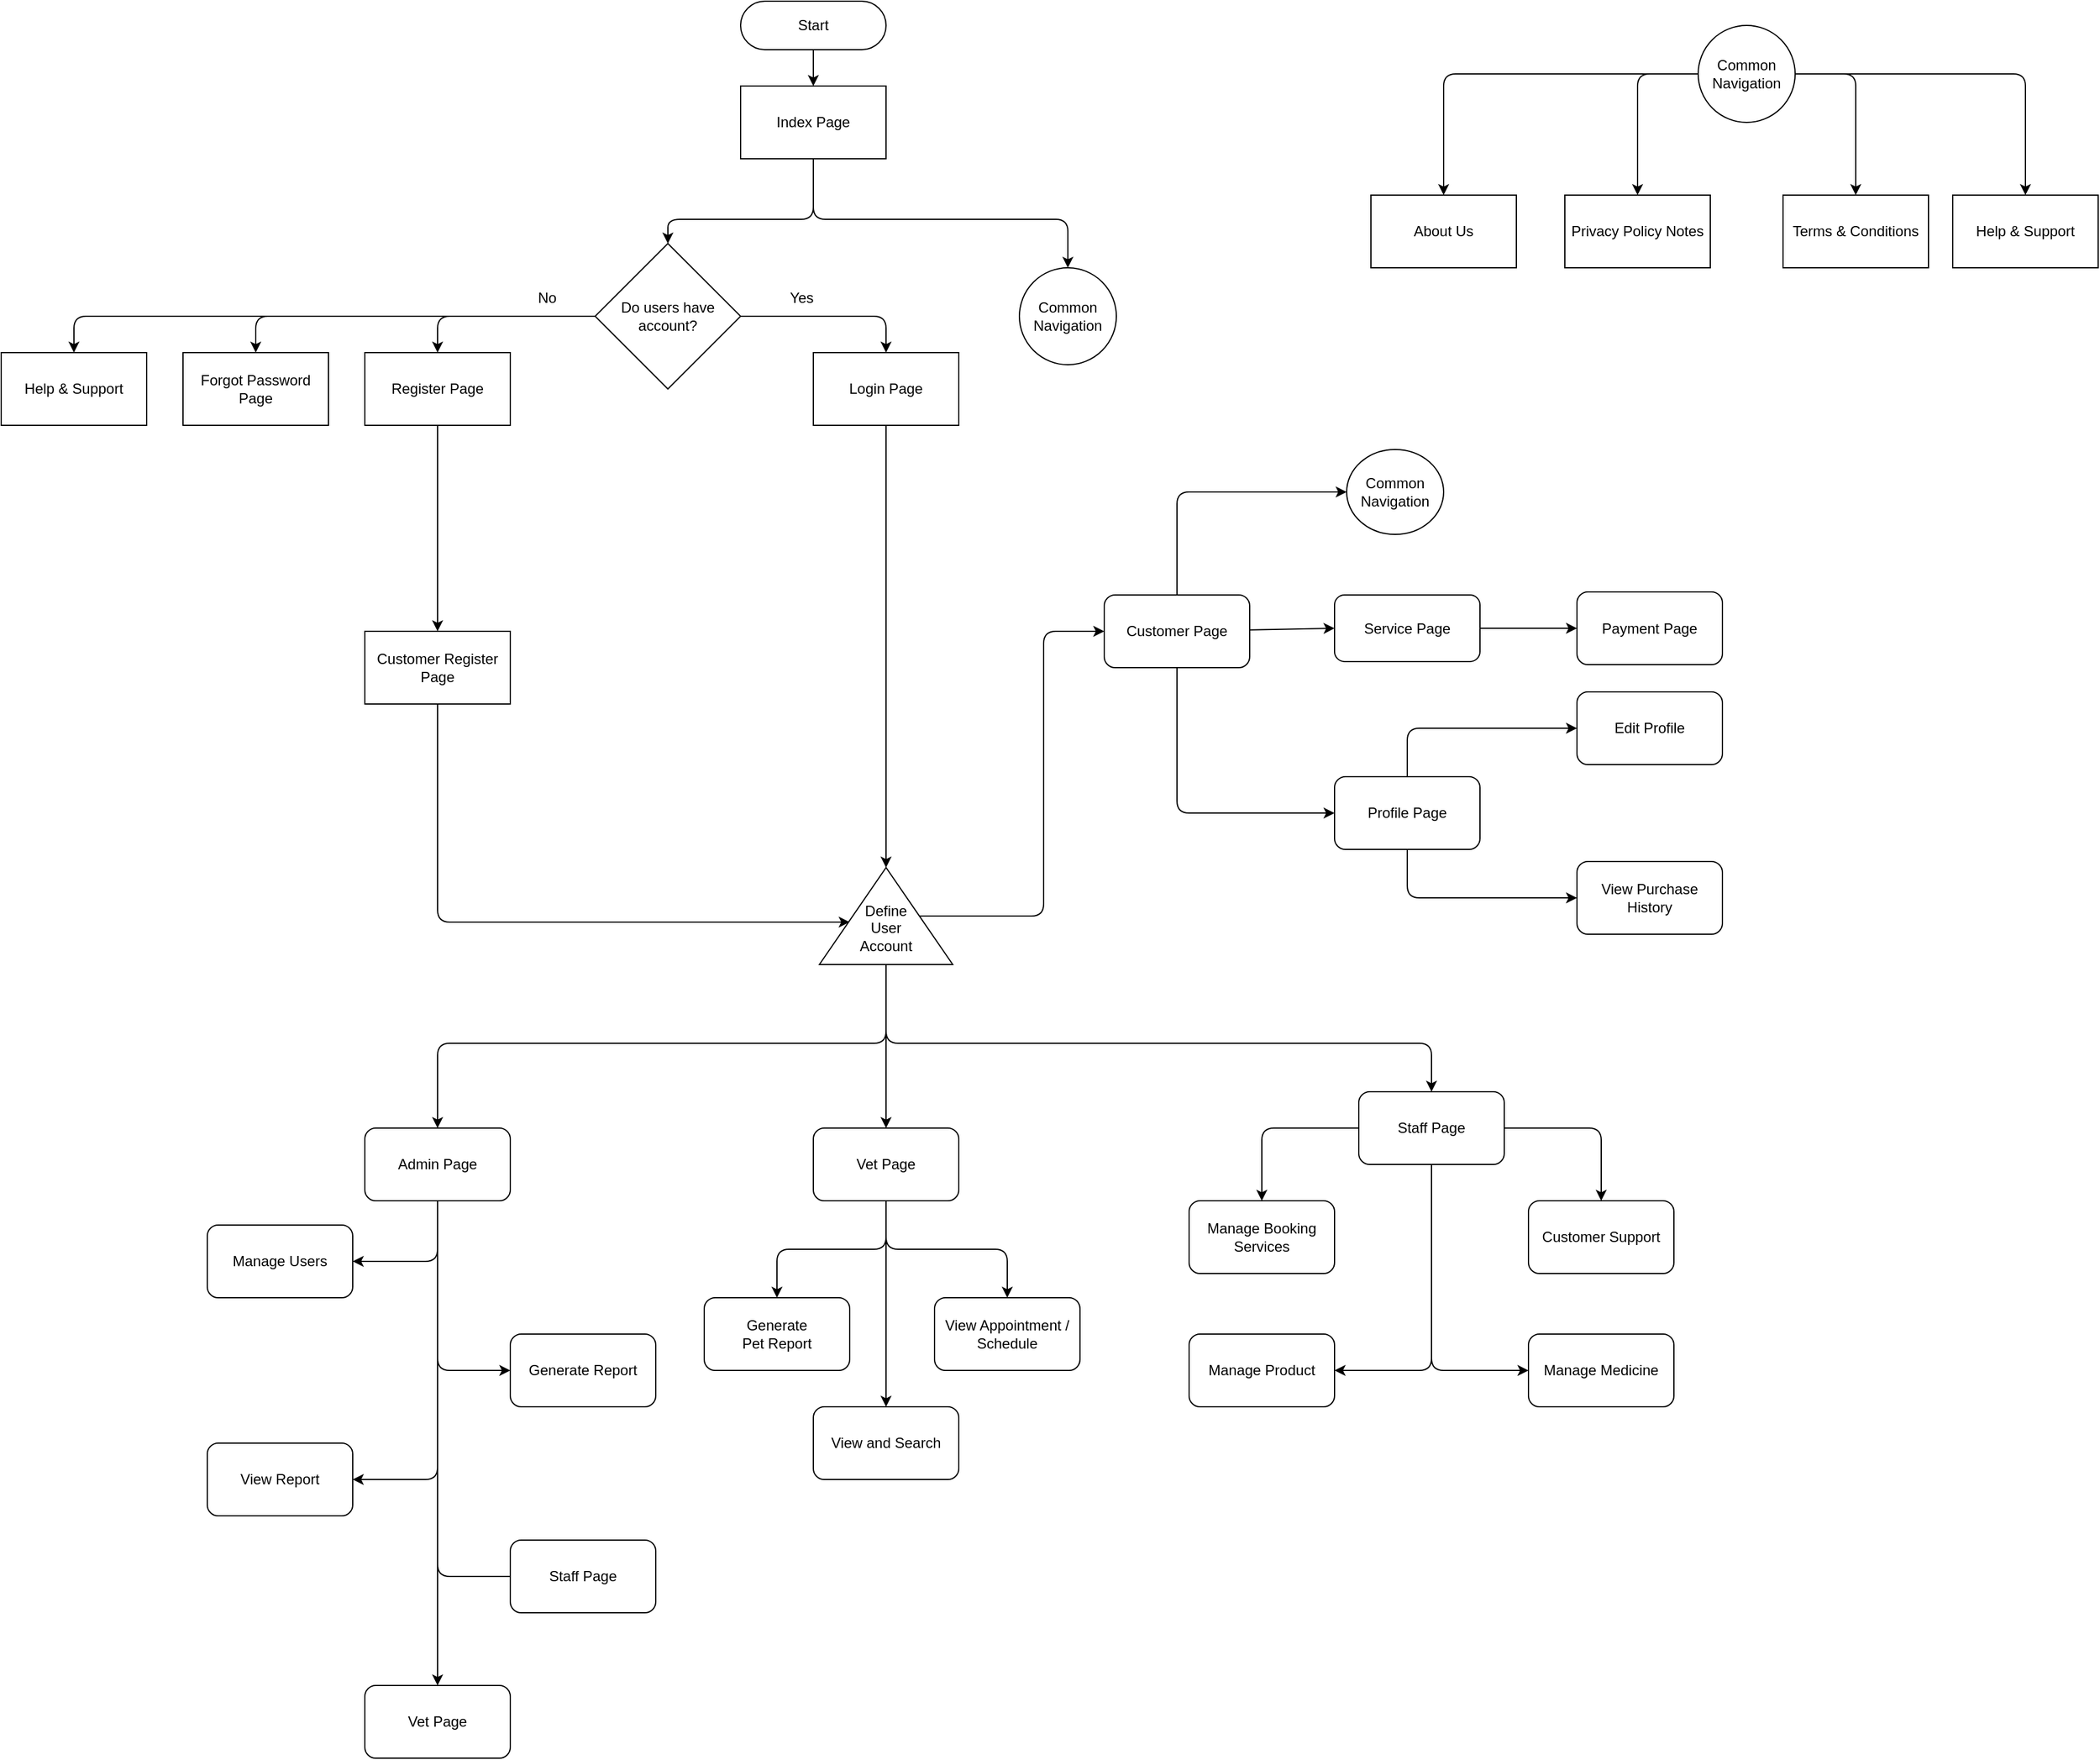 <mxfile>
    <diagram id="dfRwHKBlENW-d8Ourb-T" name="Flowchart">
        <mxGraphModel dx="1892" dy="568" grid="1" gridSize="10" guides="1" tooltips="1" connect="1" arrows="1" fold="1" page="1" pageScale="1" pageWidth="850" pageHeight="1100" math="0" shadow="0">
            <root>
                <mxCell id="0"/>
                <mxCell id="1" parent="0"/>
                <mxCell id="6" value="" style="edgeStyle=none;html=1;" parent="1" source="2" target="5" edge="1">
                    <mxGeometry relative="1" as="geometry"/>
                </mxCell>
                <mxCell id="2" value="Start" style="rounded=1;whiteSpace=wrap;html=1;arcSize=50;" parent="1" vertex="1">
                    <mxGeometry x="350" y="20" width="120" height="40" as="geometry"/>
                </mxCell>
                <mxCell id="8" value="" style="edgeStyle=none;html=1;" parent="1" source="5" target="7" edge="1">
                    <mxGeometry relative="1" as="geometry">
                        <Array as="points">
                            <mxPoint x="410" y="200"/>
                            <mxPoint x="620" y="200"/>
                        </Array>
                    </mxGeometry>
                </mxCell>
                <mxCell id="12" value="" style="edgeStyle=none;html=1;" parent="1" source="5" target="11" edge="1">
                    <mxGeometry relative="1" as="geometry">
                        <Array as="points">
                            <mxPoint x="410" y="200"/>
                            <mxPoint x="290" y="200"/>
                        </Array>
                    </mxGeometry>
                </mxCell>
                <mxCell id="5" value="Index Page" style="whiteSpace=wrap;html=1;rounded=1;arcSize=0;" parent="1" vertex="1">
                    <mxGeometry x="350" y="90" width="120" height="60" as="geometry"/>
                </mxCell>
                <mxCell id="7" value="Common Navigation" style="ellipse;whiteSpace=wrap;html=1;rounded=1;arcSize=0;" parent="1" vertex="1">
                    <mxGeometry x="580" y="240" width="80" height="80" as="geometry"/>
                </mxCell>
                <mxCell id="14" value="" style="edgeStyle=none;html=1;" parent="1" source="11" target="13" edge="1">
                    <mxGeometry relative="1" as="geometry">
                        <Array as="points">
                            <mxPoint x="-200" y="280"/>
                        </Array>
                    </mxGeometry>
                </mxCell>
                <mxCell id="16" value="" style="edgeStyle=none;html=1;" parent="1" source="11" target="15" edge="1">
                    <mxGeometry relative="1" as="geometry">
                        <Array as="points">
                            <mxPoint x="-50" y="280"/>
                        </Array>
                    </mxGeometry>
                </mxCell>
                <mxCell id="18" value="" style="edgeStyle=none;html=1;" parent="1" source="11" target="17" edge="1">
                    <mxGeometry relative="1" as="geometry">
                        <Array as="points">
                            <mxPoint x="100" y="280"/>
                        </Array>
                    </mxGeometry>
                </mxCell>
                <mxCell id="20" value="" style="edgeStyle=none;html=1;" parent="1" source="11" target="19" edge="1">
                    <mxGeometry relative="1" as="geometry">
                        <Array as="points">
                            <mxPoint x="470" y="280"/>
                        </Array>
                    </mxGeometry>
                </mxCell>
                <mxCell id="11" value="Do users have account?" style="rhombus;whiteSpace=wrap;html=1;rounded=1;arcSize=0;" parent="1" vertex="1">
                    <mxGeometry x="230" y="220" width="120" height="120" as="geometry"/>
                </mxCell>
                <mxCell id="13" value="Help &amp;amp; Support" style="whiteSpace=wrap;html=1;rounded=1;arcSize=0;" parent="1" vertex="1">
                    <mxGeometry x="-260" y="310" width="120" height="60" as="geometry"/>
                </mxCell>
                <mxCell id="15" value="Forgot Password Page" style="whiteSpace=wrap;html=1;rounded=1;arcSize=0;" parent="1" vertex="1">
                    <mxGeometry x="-110" y="310" width="120" height="60" as="geometry"/>
                </mxCell>
                <mxCell id="25" value="" style="edgeStyle=none;html=1;" parent="1" source="17" target="29" edge="1">
                    <mxGeometry relative="1" as="geometry">
                        <mxPoint x="100" y="420" as="targetPoint"/>
                    </mxGeometry>
                </mxCell>
                <mxCell id="17" value="Register Page" style="whiteSpace=wrap;html=1;rounded=1;arcSize=0;" parent="1" vertex="1">
                    <mxGeometry x="40" y="310" width="120" height="60" as="geometry"/>
                </mxCell>
                <mxCell id="43" value="" style="edgeStyle=none;html=1;entryX=1;entryY=0.5;entryDx=0;entryDy=0;" parent="1" source="19" target="46" edge="1">
                    <mxGeometry relative="1" as="geometry">
                        <mxPoint x="470" y="450" as="targetPoint"/>
                    </mxGeometry>
                </mxCell>
                <mxCell id="19" value="Login Page" style="whiteSpace=wrap;html=1;rounded=1;arcSize=0;" parent="1" vertex="1">
                    <mxGeometry x="410" y="310" width="120" height="60" as="geometry"/>
                </mxCell>
                <mxCell id="21" value="Yes" style="text;html=1;align=center;verticalAlign=middle;resizable=0;points=[];autosize=1;strokeColor=none;fillColor=none;" parent="1" vertex="1">
                    <mxGeometry x="380" y="250" width="40" height="30" as="geometry"/>
                </mxCell>
                <mxCell id="23" value="No" style="text;html=1;align=center;verticalAlign=middle;resizable=0;points=[];autosize=1;strokeColor=none;fillColor=none;" parent="1" vertex="1">
                    <mxGeometry x="170" y="250" width="40" height="30" as="geometry"/>
                </mxCell>
                <mxCell id="107" style="edgeStyle=none;html=1;entryX=0.438;entryY=0.227;entryDx=0;entryDy=0;entryPerimeter=0;" parent="1" source="29" target="46" edge="1">
                    <mxGeometry relative="1" as="geometry">
                        <Array as="points">
                            <mxPoint x="100" y="780"/>
                            <mxPoint x="290" y="780"/>
                        </Array>
                    </mxGeometry>
                </mxCell>
                <mxCell id="29" value="Customer Register Page" style="whiteSpace=wrap;html=1;rounded=1;arcSize=0;" parent="1" vertex="1">
                    <mxGeometry x="40" y="540" width="120" height="60" as="geometry"/>
                </mxCell>
                <mxCell id="64" value="" style="edgeStyle=none;html=1;" parent="1" source="46" target="63" edge="1">
                    <mxGeometry relative="1" as="geometry"/>
                </mxCell>
                <mxCell id="46" value="" style="triangle;whiteSpace=wrap;html=1;rotation=-90;" parent="1" vertex="1">
                    <mxGeometry x="430" y="720" width="80" height="110" as="geometry"/>
                </mxCell>
                <mxCell id="50" value="" style="edgeStyle=none;html=1;" parent="1" source="46" target="49" edge="1">
                    <mxGeometry relative="1" as="geometry">
                        <Array as="points">
                            <mxPoint x="600" y="775"/>
                            <mxPoint x="600" y="680"/>
                            <mxPoint x="600" y="540"/>
                        </Array>
                    </mxGeometry>
                </mxCell>
                <mxCell id="54" value="" style="edgeStyle=none;html=1;" parent="1" target="57" edge="1">
                    <mxGeometry relative="1" as="geometry">
                        <mxPoint x="470" y="815" as="sourcePoint"/>
                        <mxPoint x="470" y="840" as="targetPoint"/>
                        <Array as="points">
                            <mxPoint x="470" y="880"/>
                            <mxPoint x="180" y="880"/>
                            <mxPoint x="100" y="880"/>
                        </Array>
                    </mxGeometry>
                </mxCell>
                <mxCell id="79" style="edgeStyle=none;html=1;entryX=0.5;entryY=0;entryDx=0;entryDy=0;exitX=0;exitY=0.5;exitDx=0;exitDy=0;" parent="1" source="46" target="55" edge="1">
                    <mxGeometry relative="1" as="geometry">
                        <mxPoint x="470" y="820" as="sourcePoint"/>
                        <Array as="points">
                            <mxPoint x="470" y="880"/>
                            <mxPoint x="920" y="880"/>
                        </Array>
                    </mxGeometry>
                </mxCell>
                <mxCell id="47" value="Define User Account" style="text;strokeColor=none;align=center;fillColor=none;html=1;verticalAlign=middle;whiteSpace=wrap;rounded=0;" parent="1" vertex="1">
                    <mxGeometry x="440" y="760" width="60" height="50" as="geometry"/>
                </mxCell>
                <mxCell id="59" value="" style="edgeStyle=none;html=1;" parent="1" source="49" target="58" edge="1">
                    <mxGeometry relative="1" as="geometry">
                        <Array as="points">
                            <mxPoint x="710" y="465"/>
                            <mxPoint x="710" y="425"/>
                        </Array>
                    </mxGeometry>
                </mxCell>
                <mxCell id="69" value="" style="edgeStyle=none;html=1;entryX=0;entryY=0.5;entryDx=0;entryDy=0;" parent="1" source="49" target="68" edge="1">
                    <mxGeometry relative="1" as="geometry"/>
                </mxCell>
                <mxCell id="71" value="" style="edgeStyle=none;html=1;" parent="1" source="49" target="70" edge="1">
                    <mxGeometry relative="1" as="geometry">
                        <Array as="points">
                            <mxPoint x="710" y="690"/>
                        </Array>
                    </mxGeometry>
                </mxCell>
                <mxCell id="49" value="Customer Page" style="rounded=1;whiteSpace=wrap;html=1;" parent="1" vertex="1">
                    <mxGeometry x="650" y="510" width="120" height="60" as="geometry"/>
                </mxCell>
                <mxCell id="81" value="" style="edgeStyle=none;html=1;" parent="1" source="55" target="80" edge="1">
                    <mxGeometry relative="1" as="geometry">
                        <Array as="points">
                            <mxPoint x="1060" y="950"/>
                        </Array>
                    </mxGeometry>
                </mxCell>
                <mxCell id="83" value="" style="edgeStyle=none;html=1;" parent="1" source="55" target="82" edge="1">
                    <mxGeometry relative="1" as="geometry">
                        <Array as="points">
                            <mxPoint x="780" y="950"/>
                        </Array>
                    </mxGeometry>
                </mxCell>
                <mxCell id="118" value="" style="edgeStyle=none;html=1;" parent="1" source="55" target="117" edge="1">
                    <mxGeometry relative="1" as="geometry">
                        <Array as="points">
                            <mxPoint x="920" y="1150"/>
                        </Array>
                    </mxGeometry>
                </mxCell>
                <mxCell id="119" style="edgeStyle=none;html=1;" parent="1" source="55" target="120" edge="1">
                    <mxGeometry relative="1" as="geometry">
                        <mxPoint x="1010" y="1150" as="targetPoint"/>
                        <Array as="points">
                            <mxPoint x="920" y="1150"/>
                        </Array>
                    </mxGeometry>
                </mxCell>
                <mxCell id="55" value="Staff Page" style="rounded=1;whiteSpace=wrap;html=1;" parent="1" vertex="1">
                    <mxGeometry x="860" y="920" width="120" height="60" as="geometry"/>
                </mxCell>
                <mxCell id="89" value="" style="edgeStyle=none;html=1;" parent="1" source="57" target="88" edge="1">
                    <mxGeometry relative="1" as="geometry">
                        <Array as="points">
                            <mxPoint x="100" y="1060"/>
                        </Array>
                    </mxGeometry>
                </mxCell>
                <mxCell id="93" value="" style="edgeStyle=none;html=1;" parent="1" source="57" target="92" edge="1">
                    <mxGeometry relative="1" as="geometry">
                        <Array as="points">
                            <mxPoint x="100" y="1150"/>
                        </Array>
                    </mxGeometry>
                </mxCell>
                <mxCell id="95" value="" style="edgeStyle=none;html=1;" parent="1" source="57" target="94" edge="1">
                    <mxGeometry relative="1" as="geometry">
                        <Array as="points">
                            <mxPoint x="100" y="1240"/>
                        </Array>
                    </mxGeometry>
                </mxCell>
                <mxCell id="110" style="edgeStyle=none;html=1;" parent="1" source="57" target="113" edge="1">
                    <mxGeometry relative="1" as="geometry">
                        <mxPoint x="30" y="1400" as="targetPoint"/>
                        <Array as="points">
                            <mxPoint x="100" y="1400"/>
                        </Array>
                    </mxGeometry>
                </mxCell>
                <mxCell id="111" style="edgeStyle=none;html=1;entryX=1;entryY=0.5;entryDx=0;entryDy=0;" parent="1" source="57" target="112" edge="1">
                    <mxGeometry relative="1" as="geometry">
                        <mxPoint x="40" y="1320" as="targetPoint"/>
                        <Array as="points">
                            <mxPoint x="100" y="1320"/>
                        </Array>
                    </mxGeometry>
                </mxCell>
                <mxCell id="57" value="Admin Page" style="rounded=1;whiteSpace=wrap;html=1;" parent="1" vertex="1">
                    <mxGeometry x="40" y="950" width="120" height="60" as="geometry"/>
                </mxCell>
                <mxCell id="58" value="Common Navigation" style="ellipse;whiteSpace=wrap;html=1;rounded=1;" parent="1" vertex="1">
                    <mxGeometry x="850" y="390" width="80" height="70" as="geometry"/>
                </mxCell>
                <mxCell id="85" value="" style="edgeStyle=none;html=1;" parent="1" source="63" target="84" edge="1">
                    <mxGeometry relative="1" as="geometry">
                        <Array as="points">
                            <mxPoint x="470" y="1050"/>
                            <mxPoint x="380" y="1050"/>
                        </Array>
                    </mxGeometry>
                </mxCell>
                <mxCell id="87" value="" style="edgeStyle=none;html=1;" parent="1" source="63" target="86" edge="1">
                    <mxGeometry relative="1" as="geometry">
                        <Array as="points">
                            <mxPoint x="470" y="1050"/>
                            <mxPoint x="570" y="1050"/>
                        </Array>
                    </mxGeometry>
                </mxCell>
                <mxCell id="116" value="" style="edgeStyle=none;html=1;" parent="1" source="63" target="115" edge="1">
                    <mxGeometry relative="1" as="geometry"/>
                </mxCell>
                <mxCell id="63" value="Vet Page" style="rounded=1;whiteSpace=wrap;html=1;" parent="1" vertex="1">
                    <mxGeometry x="410" y="950" width="120" height="60" as="geometry"/>
                </mxCell>
                <mxCell id="74" value="" style="edgeStyle=none;html=1;" parent="1" source="68" target="73" edge="1">
                    <mxGeometry relative="1" as="geometry"/>
                </mxCell>
                <mxCell id="68" value="Service Page" style="whiteSpace=wrap;html=1;rounded=1;" parent="1" vertex="1">
                    <mxGeometry x="840" y="510" width="120" height="55" as="geometry"/>
                </mxCell>
                <mxCell id="76" value="" style="edgeStyle=none;html=1;" parent="1" source="70" target="75" edge="1">
                    <mxGeometry relative="1" as="geometry">
                        <Array as="points">
                            <mxPoint x="900" y="620"/>
                        </Array>
                    </mxGeometry>
                </mxCell>
                <mxCell id="78" value="" style="edgeStyle=none;html=1;" parent="1" source="70" target="77" edge="1">
                    <mxGeometry relative="1" as="geometry">
                        <Array as="points">
                            <mxPoint x="900" y="760"/>
                        </Array>
                    </mxGeometry>
                </mxCell>
                <mxCell id="70" value="Profile Page" style="rounded=1;whiteSpace=wrap;html=1;" parent="1" vertex="1">
                    <mxGeometry x="840" y="660" width="120" height="60" as="geometry"/>
                </mxCell>
                <mxCell id="73" value="Payment Page" style="whiteSpace=wrap;html=1;rounded=1;" parent="1" vertex="1">
                    <mxGeometry x="1040" y="507.5" width="120" height="60" as="geometry"/>
                </mxCell>
                <mxCell id="75" value="Edit Profile" style="whiteSpace=wrap;html=1;rounded=1;" parent="1" vertex="1">
                    <mxGeometry x="1040" y="590" width="120" height="60" as="geometry"/>
                </mxCell>
                <mxCell id="77" value="View Purchase History" style="whiteSpace=wrap;html=1;rounded=1;" parent="1" vertex="1">
                    <mxGeometry x="1040" y="730" width="120" height="60" as="geometry"/>
                </mxCell>
                <mxCell id="80" value="Customer Support" style="whiteSpace=wrap;html=1;rounded=1;" parent="1" vertex="1">
                    <mxGeometry x="1000" y="1010" width="120" height="60" as="geometry"/>
                </mxCell>
                <mxCell id="82" value="Manage Booking Services" style="whiteSpace=wrap;html=1;rounded=1;" parent="1" vertex="1">
                    <mxGeometry x="720" y="1010" width="120" height="60" as="geometry"/>
                </mxCell>
                <mxCell id="84" value="Generate &lt;br&gt;Pet Report" style="rounded=1;whiteSpace=wrap;html=1;" parent="1" vertex="1">
                    <mxGeometry x="320" y="1090" width="120" height="60" as="geometry"/>
                </mxCell>
                <mxCell id="86" value="View Appointment / Schedule" style="rounded=1;whiteSpace=wrap;html=1;" parent="1" vertex="1">
                    <mxGeometry x="510" y="1090" width="120" height="60" as="geometry"/>
                </mxCell>
                <mxCell id="88" value="Manage Users" style="rounded=1;whiteSpace=wrap;html=1;" parent="1" vertex="1">
                    <mxGeometry x="-90" y="1030" width="120" height="60" as="geometry"/>
                </mxCell>
                <mxCell id="92" value="Generate Report" style="rounded=1;whiteSpace=wrap;html=1;" parent="1" vertex="1">
                    <mxGeometry x="160" y="1120" width="120" height="60" as="geometry"/>
                </mxCell>
                <mxCell id="94" value="View Report" style="rounded=1;whiteSpace=wrap;html=1;" parent="1" vertex="1">
                    <mxGeometry x="-90" y="1210" width="120" height="60" as="geometry"/>
                </mxCell>
                <mxCell id="98" value="" style="edgeStyle=none;html=1;" parent="1" source="96" target="97" edge="1">
                    <mxGeometry relative="1" as="geometry">
                        <Array as="points">
                            <mxPoint x="930" y="80"/>
                        </Array>
                    </mxGeometry>
                </mxCell>
                <mxCell id="100" value="" style="edgeStyle=none;html=1;" parent="1" source="96" target="99" edge="1">
                    <mxGeometry relative="1" as="geometry">
                        <Array as="points">
                            <mxPoint x="1090" y="80"/>
                        </Array>
                    </mxGeometry>
                </mxCell>
                <mxCell id="102" value="" style="edgeStyle=none;html=1;" parent="1" source="96" target="101" edge="1">
                    <mxGeometry relative="1" as="geometry">
                        <Array as="points">
                            <mxPoint x="1270" y="80"/>
                        </Array>
                    </mxGeometry>
                </mxCell>
                <mxCell id="104" style="edgeStyle=none;html=1;" parent="1" source="96" target="103" edge="1">
                    <mxGeometry relative="1" as="geometry">
                        <Array as="points">
                            <mxPoint x="1410" y="80"/>
                        </Array>
                    </mxGeometry>
                </mxCell>
                <mxCell id="96" value="Common Navigation" style="ellipse;whiteSpace=wrap;html=1;rounded=1;arcSize=0;" parent="1" vertex="1">
                    <mxGeometry x="1140" y="40" width="80" height="80" as="geometry"/>
                </mxCell>
                <mxCell id="97" value="About Us" style="whiteSpace=wrap;html=1;rounded=1;arcSize=0;" parent="1" vertex="1">
                    <mxGeometry x="870" y="180" width="120" height="60" as="geometry"/>
                </mxCell>
                <mxCell id="99" value="Privacy Policy Notes" style="whiteSpace=wrap;html=1;rounded=1;arcSize=0;" parent="1" vertex="1">
                    <mxGeometry x="1030" y="180" width="120" height="60" as="geometry"/>
                </mxCell>
                <mxCell id="101" value="Terms &amp;amp; Conditions" style="whiteSpace=wrap;html=1;rounded=1;arcSize=0;" parent="1" vertex="1">
                    <mxGeometry x="1210" y="180" width="120" height="60" as="geometry"/>
                </mxCell>
                <mxCell id="103" value="Help &amp;amp; Support" style="whiteSpace=wrap;html=1;rounded=1;arcSize=0;" parent="1" vertex="1">
                    <mxGeometry x="1350" y="180" width="120" height="60" as="geometry"/>
                </mxCell>
                <mxCell id="112" value="Staff Page" style="rounded=1;whiteSpace=wrap;html=1;" parent="1" vertex="1">
                    <mxGeometry x="160" y="1290" width="120" height="60" as="geometry"/>
                </mxCell>
                <mxCell id="113" value="Vet Page" style="rounded=1;whiteSpace=wrap;html=1;" parent="1" vertex="1">
                    <mxGeometry x="40" y="1410" width="120" height="60" as="geometry"/>
                </mxCell>
                <mxCell id="115" value="View and Search" style="rounded=1;whiteSpace=wrap;html=1;" parent="1" vertex="1">
                    <mxGeometry x="410" y="1180" width="120" height="60" as="geometry"/>
                </mxCell>
                <mxCell id="117" value="Manage Product" style="rounded=1;whiteSpace=wrap;html=1;" parent="1" vertex="1">
                    <mxGeometry x="720" y="1120" width="120" height="60" as="geometry"/>
                </mxCell>
                <mxCell id="120" value="Manage Medicine" style="rounded=1;whiteSpace=wrap;html=1;" parent="1" vertex="1">
                    <mxGeometry x="1000" y="1120" width="120" height="60" as="geometry"/>
                </mxCell>
            </root>
        </mxGraphModel>
    </diagram>
    <diagram id="sxP8gLV8SdDi6zoHPwCK" name="Context">
        <mxGraphModel dx="1042" dy="568" grid="1" gridSize="10" guides="1" tooltips="1" connect="1" arrows="1" fold="1" page="1" pageScale="1" pageWidth="850" pageHeight="1100" math="0" shadow="0">
            <root>
                <mxCell id="0"/>
                <mxCell id="1" parent="0"/>
                <mxCell id="nbvv53JqQBvV2zdYqyN5-1" value="Staff" style="shape=cube;whiteSpace=wrap;html=1;boundedLbl=1;backgroundOutline=1;darkOpacity=0.05;darkOpacity2=0.1;" parent="1" vertex="1">
                    <mxGeometry x="60" y="80" width="120" height="80" as="geometry"/>
                </mxCell>
                <mxCell id="nbvv53JqQBvV2zdYqyN5-2" value="Vet" style="shape=cube;whiteSpace=wrap;html=1;boundedLbl=1;backgroundOutline=1;darkOpacity=0.05;darkOpacity2=0.1;" parent="1" vertex="1">
                    <mxGeometry x="660" y="80" width="120" height="80" as="geometry"/>
                </mxCell>
                <mxCell id="nbvv53JqQBvV2zdYqyN5-3" value="Admin" style="shape=cube;whiteSpace=wrap;html=1;boundedLbl=1;backgroundOutline=1;darkOpacity=0.05;darkOpacity2=0.1;" parent="1" vertex="1">
                    <mxGeometry x="60" y="960" width="120" height="80" as="geometry"/>
                </mxCell>
                <mxCell id="nbvv53JqQBvV2zdYqyN5-4" value="Customer" style="shape=cube;whiteSpace=wrap;html=1;boundedLbl=1;backgroundOutline=1;darkOpacity=0.05;darkOpacity2=0.1;" parent="1" vertex="1">
                    <mxGeometry x="660" y="960" width="120" height="80" as="geometry"/>
                </mxCell>
                <mxCell id="z8S0PINUSayo5l5yGghQ-1" style="edgeStyle=none;html=1;entryX=1.011;entryY=0.521;entryDx=0;entryDy=0;entryPerimeter=0;" parent="1" target="nbvv53JqQBvV2zdYqyN5-1" edge="1">
                    <mxGeometry relative="1" as="geometry">
                        <mxPoint x="400" y="480" as="sourcePoint"/>
                        <Array as="points">
                            <mxPoint x="400" y="122"/>
                        </Array>
                    </mxGeometry>
                </mxCell>
                <mxCell id="nbvv53JqQBvV2zdYqyN5-11" value="0 " style="swimlane;fontStyle=0;childLayout=stackLayout;horizontal=1;startSize=30;fillColor=none;horizontalStack=0;resizeParent=1;resizeParentMax=0;resizeLast=0;collapsible=1;marginBottom=0;rounded=1;fontSize=19;strokeWidth=1;swimlaneLine=1;" parent="1" vertex="1">
                    <mxGeometry x="365" y="488" width="120" height="124" as="geometry"/>
                </mxCell>
                <mxCell id="nbvv53JqQBvV2zdYqyN5-12" value="Pet &#10;Paradise" style="text;strokeColor=none;fillColor=none;align=center;verticalAlign=top;spacingLeft=4;spacingRight=4;overflow=hidden;rotatable=0;points=[[0,0.5],[1,0.5]];portConstraint=eastwest;rounded=1;fontSize=19;spacingTop=9;" parent="nbvv53JqQBvV2zdYqyN5-11" vertex="1">
                    <mxGeometry y="30" width="120" height="94" as="geometry"/>
                </mxCell>
                <mxCell id="z8S0PINUSayo5l5yGghQ-2" style="edgeStyle=none;html=1;entryX=-0.036;entryY=0.504;entryDx=0;entryDy=0;entryPerimeter=0;exitX=0.616;exitY=0.004;exitDx=0;exitDy=0;exitPerimeter=0;" parent="1" source="nbvv53JqQBvV2zdYqyN5-11" target="nbvv53JqQBvV2zdYqyN5-2" edge="1">
                    <mxGeometry relative="1" as="geometry">
                        <Array as="points">
                            <mxPoint x="440" y="120"/>
                        </Array>
                    </mxGeometry>
                </mxCell>
                <mxCell id="z8S0PINUSayo5l5yGghQ-4" style="edgeStyle=none;html=1;exitX=0.289;exitY=1;exitDx=0;exitDy=0;exitPerimeter=0;" parent="1" source="nbvv53JqQBvV2zdYqyN5-12" edge="1">
                    <mxGeometry relative="1" as="geometry">
                        <mxPoint x="180" y="1000" as="targetPoint"/>
                        <Array as="points">
                            <mxPoint x="400" y="1000"/>
                        </Array>
                    </mxGeometry>
                </mxCell>
                <mxCell id="z8S0PINUSayo5l5yGghQ-5" style="edgeStyle=none;html=1;exitX=0.619;exitY=1.01;exitDx=0;exitDy=0;exitPerimeter=0;" parent="1" source="nbvv53JqQBvV2zdYqyN5-12" target="nbvv53JqQBvV2zdYqyN5-4" edge="1">
                    <mxGeometry relative="1" as="geometry">
                        <Array as="points">
                            <mxPoint x="440" y="1000"/>
                        </Array>
                    </mxGeometry>
                </mxCell>
            </root>
        </mxGraphModel>
    </diagram>
    <diagram id="DLrKJscZAZKwBnd-ZPBI" name="DFD Level 0">
        <mxGraphModel dx="1042" dy="568" grid="1" gridSize="10" guides="1" tooltips="1" connect="1" arrows="1" fold="1" page="1" pageScale="1" pageWidth="850" pageHeight="1100" math="0" shadow="0">
            <root>
                <mxCell id="0"/>
                <mxCell id="1" parent="0"/>
                <mxCell id="PlBqiH2T50QsYlg5pfUO-1" value="Staff" style="shape=cube;whiteSpace=wrap;html=1;boundedLbl=1;backgroundOutline=1;darkOpacity=0.05;darkOpacity2=0.1;" parent="1" vertex="1">
                    <mxGeometry x="60" y="80" width="120" height="80" as="geometry"/>
                </mxCell>
                <mxCell id="F3L7_9jLRxaQP3qb-_Nk-1" value="Vet" style="shape=cube;whiteSpace=wrap;html=1;boundedLbl=1;backgroundOutline=1;darkOpacity=0.05;darkOpacity2=0.1;" parent="1" vertex="1">
                    <mxGeometry x="660" y="80" width="120" height="80" as="geometry"/>
                </mxCell>
                <mxCell id="6WyBJrS5jMgZEhp1_n-j-1" value="Admin" style="shape=cube;whiteSpace=wrap;html=1;boundedLbl=1;backgroundOutline=1;darkOpacity=0.05;darkOpacity2=0.1;" parent="1" vertex="1">
                    <mxGeometry x="60" y="960" width="120" height="80" as="geometry"/>
                </mxCell>
                <mxCell id="FY3pBU3A7UskD2fbEYl2-1" value="Customer" style="shape=cube;whiteSpace=wrap;html=1;boundedLbl=1;backgroundOutline=1;darkOpacity=0.05;darkOpacity2=0.1;" parent="1" vertex="1">
                    <mxGeometry x="660" y="960" width="120" height="80" as="geometry"/>
                </mxCell>
            </root>
        </mxGraphModel>
    </diagram>
    <diagram id="Mo1mHI0TGcMVST4XlRep" name="ERD">
        <mxGraphModel dx="1042" dy="568" grid="1" gridSize="10" guides="1" tooltips="1" connect="1" arrows="1" fold="1" page="1" pageScale="1" pageWidth="850" pageHeight="1100" math="0" shadow="0">
            <root>
                <mxCell id="0"/>
                <mxCell id="1" parent="0"/>
            </root>
        </mxGraphModel>
    </diagram>
</mxfile>